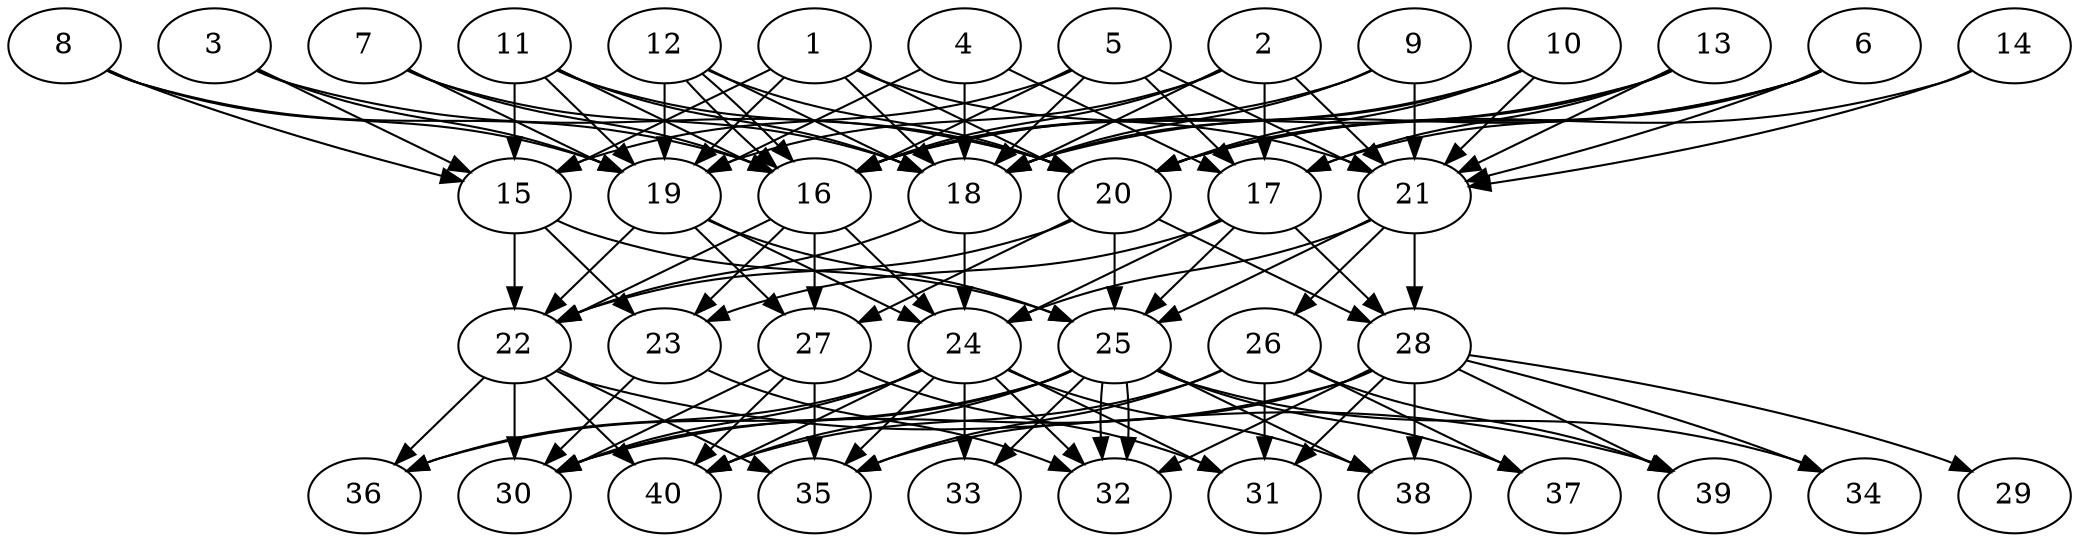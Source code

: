 // DAG (tier=3-complex, mode=data, n=40, ccr=0.514, fat=0.730, density=0.757, regular=0.356, jump=0.294, mindata=4194304, maxdata=33554432)
// DAG automatically generated by daggen at Sun Aug 24 16:33:35 2025
// /home/ermia/Project/Environments/daggen/bin/daggen --dot --ccr 0.514 --fat 0.730 --regular 0.356 --density 0.757 --jump 0.294 --mindata 4194304 --maxdata 33554432 -n 40 
digraph G {
  1 [size="8003379675813690474496", alpha="0.08", expect_size="4001689837906845237248"]
  1 -> 15 [size ="3200901183438848"]
  1 -> 18 [size ="3200901183438848"]
  1 -> 19 [size ="3200901183438848"]
  1 -> 20 [size ="3200901183438848"]
  1 -> 21 [size ="3200901183438848"]
  2 [size="4278745264506521255936", alpha="0.18", expect_size="2139372632253260627968"]
  2 -> 16 [size ="2108470882992128"]
  2 -> 17 [size ="2108470882992128"]
  2 -> 18 [size ="2108470882992128"]
  2 -> 19 [size ="2108470882992128"]
  2 -> 21 [size ="2108470882992128"]
  3 [size="4002351080305328128000", alpha="0.08", expect_size="2001175540152664064000"]
  3 -> 15 [size ="2016663515955200"]
  3 -> 19 [size ="2016663515955200"]
  3 -> 20 [size ="2016663515955200"]
  4 [size="7256026006033514102784", alpha="0.19", expect_size="3628013003016757051392"]
  4 -> 17 [size ="2998397501964288"]
  4 -> 18 [size ="2998397501964288"]
  4 -> 19 [size ="2998397501964288"]
  5 [size="25818099965604950704128", alpha="0.20", expect_size="12909049982802475352064"]
  5 -> 15 [size ="6988320894615552"]
  5 -> 16 [size ="6988320894615552"]
  5 -> 17 [size ="6988320894615552"]
  5 -> 18 [size ="6988320894615552"]
  5 -> 21 [size ="6988320894615552"]
  6 [size="326861788686573371392", alpha="0.00", expect_size="163430894343286685696"]
  6 -> 17 [size ="379605726789632"]
  6 -> 18 [size ="379605726789632"]
  6 -> 20 [size ="379605726789632"]
  6 -> 21 [size ="379605726789632"]
  7 [size="81468437416452464", alpha="0.18", expect_size="40734218708226232"]
  7 -> 16 [size ="1780285955899392"]
  7 -> 18 [size ="1780285955899392"]
  7 -> 19 [size ="1780285955899392"]
  8 [size="201641637429565344", alpha="0.07", expect_size="100820818714782672"]
  8 -> 15 [size ="6373909515468800"]
  8 -> 16 [size ="6373909515468800"]
  8 -> 19 [size ="6373909515468800"]
  9 [size="237607614576663296", alpha="0.11", expect_size="118803807288331648"]
  9 -> 16 [size ="503450773225472"]
  9 -> 18 [size ="503450773225472"]
  9 -> 21 [size ="503450773225472"]
  10 [size="17160607142877023174656", alpha="0.03", expect_size="8580303571438511587328"]
  10 -> 16 [size ="5322451995066368"]
  10 -> 18 [size ="5322451995066368"]
  10 -> 20 [size ="5322451995066368"]
  10 -> 21 [size ="5322451995066368"]
  11 [size="1650555731515124219904", alpha="0.16", expect_size="825277865757562109952"]
  11 -> 15 [size ="1117317966594048"]
  11 -> 16 [size ="1117317966594048"]
  11 -> 18 [size ="1117317966594048"]
  11 -> 19 [size ="1117317966594048"]
  11 -> 20 [size ="1117317966594048"]
  12 [size="2227566242068998656", alpha="0.02", expect_size="1113783121034499328"]
  12 -> 16 [size ="899824580820992"]
  12 -> 16 [size ="899824580820992"]
  12 -> 18 [size ="899824580820992"]
  12 -> 19 [size ="899824580820992"]
  12 -> 20 [size ="899824580820992"]
  13 [size="23688477889270424", alpha="0.06", expect_size="11844238944635212"]
  13 -> 16 [size ="974826713907200"]
  13 -> 17 [size ="974826713907200"]
  13 -> 20 [size ="974826713907200"]
  13 -> 21 [size ="974826713907200"]
  14 [size="32344487728428236", alpha="0.10", expect_size="16172243864214118"]
  14 -> 20 [size ="582495619776512"]
  14 -> 21 [size ="582495619776512"]
  15 [size="6439244623312397312", alpha="0.07", expect_size="3219622311656198656"]
  15 -> 22 [size ="3057364760526848"]
  15 -> 23 [size ="3057364760526848"]
  15 -> 25 [size ="3057364760526848"]
  16 [size="311045456493842176", alpha="0.04", expect_size="155522728246921088"]
  16 -> 22 [size ="271590411468800"]
  16 -> 23 [size ="271590411468800"]
  16 -> 24 [size ="271590411468800"]
  16 -> 27 [size ="271590411468800"]
  17 [size="57871529276027728", alpha="0.02", expect_size="28935764638013864"]
  17 -> 23 [size ="1696485582307328"]
  17 -> 24 [size ="1696485582307328"]
  17 -> 25 [size ="1696485582307328"]
  17 -> 28 [size ="1696485582307328"]
  18 [size="2314652026471100448768", alpha="0.11", expect_size="1157326013235550224384"]
  18 -> 22 [size ="1399846644744192"]
  18 -> 24 [size ="1399846644744192"]
  19 [size="402109379842553151488", alpha="0.07", expect_size="201054689921276575744"]
  19 -> 22 [size ="435832343232512"]
  19 -> 24 [size ="435832343232512"]
  19 -> 25 [size ="435832343232512"]
  19 -> 27 [size ="435832343232512"]
  20 [size="9453593909805214334976", alpha="0.16", expect_size="4726796954902607167488"]
  20 -> 22 [size ="3576744753758208"]
  20 -> 25 [size ="3576744753758208"]
  20 -> 27 [size ="3576744753758208"]
  20 -> 28 [size ="3576744753758208"]
  21 [size="3651489964447684886528", alpha="0.11", expect_size="1825744982223842443264"]
  21 -> 24 [size ="1897011926269952"]
  21 -> 25 [size ="1897011926269952"]
  21 -> 26 [size ="1897011926269952"]
  21 -> 28 [size ="1897011926269952"]
  22 [size="54018426855460568", alpha="0.17", expect_size="27009213427730284"]
  22 -> 30 [size ="1537669771296768"]
  22 -> 35 [size ="1537669771296768"]
  22 -> 36 [size ="1537669771296768"]
  22 -> 39 [size ="1537669771296768"]
  22 -> 40 [size ="1537669771296768"]
  23 [size="15768951745951478", alpha="0.03", expect_size="7884475872975739"]
  23 -> 30 [size ="469220487856128"]
  23 -> 32 [size ="469220487856128"]
  24 [size="16421345250414532608", alpha="0.02", expect_size="8210672625207266304"]
  24 -> 30 [size ="5738951541260288"]
  24 -> 31 [size ="5738951541260288"]
  24 -> 32 [size ="5738951541260288"]
  24 -> 33 [size ="5738951541260288"]
  24 -> 35 [size ="5738951541260288"]
  24 -> 36 [size ="5738951541260288"]
  24 -> 38 [size ="5738951541260288"]
  24 -> 40 [size ="5738951541260288"]
  25 [size="3195500523900366749696", alpha="0.13", expect_size="1597750261950183374848"]
  25 -> 30 [size ="1735598431797248"]
  25 -> 32 [size ="1735598431797248"]
  25 -> 32 [size ="1735598431797248"]
  25 -> 33 [size ="1735598431797248"]
  25 -> 34 [size ="1735598431797248"]
  25 -> 36 [size ="1735598431797248"]
  25 -> 37 [size ="1735598431797248"]
  25 -> 38 [size ="1735598431797248"]
  25 -> 40 [size ="1735598431797248"]
  26 [size="1577902135765547520", alpha="0.07", expect_size="788951067882773760"]
  26 -> 31 [size ="1042144588464128"]
  26 -> 35 [size ="1042144588464128"]
  26 -> 37 [size ="1042144588464128"]
  26 -> 39 [size ="1042144588464128"]
  26 -> 40 [size ="1042144588464128"]
  27 [size="34029150020866884", alpha="0.16", expect_size="17014575010433442"]
  27 -> 30 [size ="843564997148672"]
  27 -> 31 [size ="843564997148672"]
  27 -> 35 [size ="843564997148672"]
  27 -> 40 [size ="843564997148672"]
  28 [size="59259246734777344", alpha="0.01", expect_size="29629623367388672"]
  28 -> 29 [size ="4534566912000000"]
  28 -> 30 [size ="4534566912000000"]
  28 -> 31 [size ="4534566912000000"]
  28 -> 32 [size ="4534566912000000"]
  28 -> 34 [size ="4534566912000000"]
  28 -> 35 [size ="4534566912000000"]
  28 -> 38 [size ="4534566912000000"]
  28 -> 39 [size ="4534566912000000"]
  29 [size="8360466346091406336", alpha="0.18", expect_size="4180233173045703168"]
  30 [size="1155964106951335346176", alpha="0.07", expect_size="577982053475667673088"]
  31 [size="936492930336917888", alpha="0.17", expect_size="468246465168458944"]
  32 [size="374728054787848896", alpha="0.04", expect_size="187364027393924448"]
  33 [size="147130495497756032", alpha="0.04", expect_size="73565247748878016"]
  34 [size="11056992635948560809984", alpha="0.16", expect_size="5528496317974280404992"]
  35 [size="13906443800367801040896", alpha="0.07", expect_size="6953221900183900520448"]
  36 [size="27545183848373432", alpha="0.18", expect_size="13772591924186716"]
  37 [size="31424685867403640307712", alpha="0.03", expect_size="15712342933701820153856"]
  38 [size="10157091891447622270976", alpha="0.13", expect_size="5078545945723811135488"]
  39 [size="171001166482621600", alpha="0.06", expect_size="85500583241310800"]
  40 [size="24634448899563585536000", alpha="0.16", expect_size="12317224449781792768000"]
}